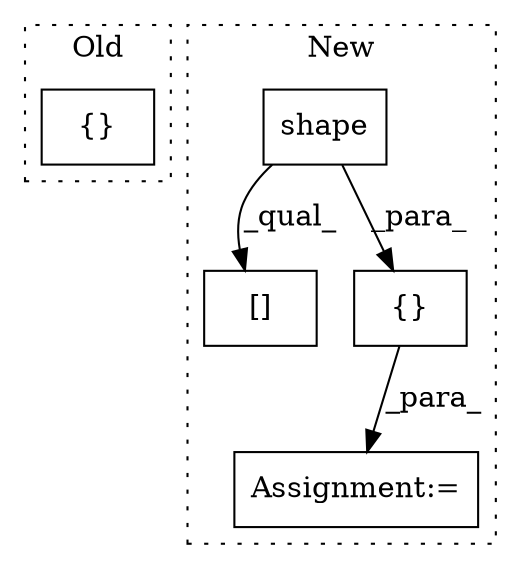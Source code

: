 digraph G {
subgraph cluster0 {
1 [label="{}" a="4" s="2909,2939" l="1,1" shape="box"];
label = "Old";
style="dotted";
}
subgraph cluster1 {
2 [label="shape" a="32" s="3214,3225" l="6,1" shape="box"];
3 [label="[]" a="2" s="3189,3228" l="38,1" shape="box"];
4 [label="{}" a="4" s="3440,3501" l="1,1" shape="box"];
5 [label="Assignment:=" a="7" s="3393" l="1" shape="box"];
label = "New";
style="dotted";
}
2 -> 4 [label="_para_"];
2 -> 3 [label="_qual_"];
4 -> 5 [label="_para_"];
}
